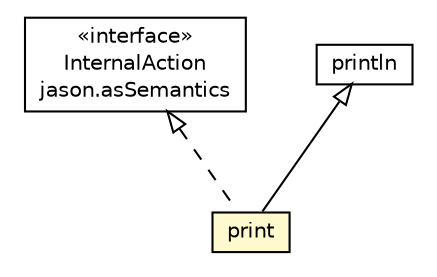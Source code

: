 #!/usr/local/bin/dot
#
# Class diagram 
# Generated by UMLGraph version R5_6_6-1-g9240c4 (http://www.umlgraph.org/)
#

digraph G {
	edge [fontname="Helvetica",fontsize=10,labelfontname="Helvetica",labelfontsize=10];
	node [fontname="Helvetica",fontsize=10,shape=plaintext];
	nodesep=0.25;
	ranksep=0.5;
	// jason.asSemantics.InternalAction
	c63095 [label=<<table title="jason.asSemantics.InternalAction" border="0" cellborder="1" cellspacing="0" cellpadding="2" port="p" href="../asSemantics/InternalAction.html">
		<tr><td><table border="0" cellspacing="0" cellpadding="1">
<tr><td align="center" balign="center"> &#171;interface&#187; </td></tr>
<tr><td align="center" balign="center"> InternalAction </td></tr>
<tr><td align="center" balign="center"> jason.asSemantics </td></tr>
		</table></td></tr>
		</table>>, URL="../asSemantics/InternalAction.html", fontname="Helvetica", fontcolor="black", fontsize=10.0];
	// jason.stdlib.println
	c63276 [label=<<table title="jason.stdlib.println" border="0" cellborder="1" cellspacing="0" cellpadding="2" port="p" href="./println.html">
		<tr><td><table border="0" cellspacing="0" cellpadding="1">
<tr><td align="center" balign="center"> println </td></tr>
		</table></td></tr>
		</table>>, URL="./println.html", fontname="Helvetica", fontcolor="black", fontsize=10.0];
	// jason.stdlib.print
	c63277 [label=<<table title="jason.stdlib.print" border="0" cellborder="1" cellspacing="0" cellpadding="2" port="p" bgcolor="lemonChiffon" href="./print.html">
		<tr><td><table border="0" cellspacing="0" cellpadding="1">
<tr><td align="center" balign="center"> print </td></tr>
		</table></td></tr>
		</table>>, URL="./print.html", fontname="Helvetica", fontcolor="black", fontsize=10.0];
	//jason.stdlib.print extends jason.stdlib.println
	c63276:p -> c63277:p [dir=back,arrowtail=empty];
	//jason.stdlib.print implements jason.asSemantics.InternalAction
	c63095:p -> c63277:p [dir=back,arrowtail=empty,style=dashed];
}

